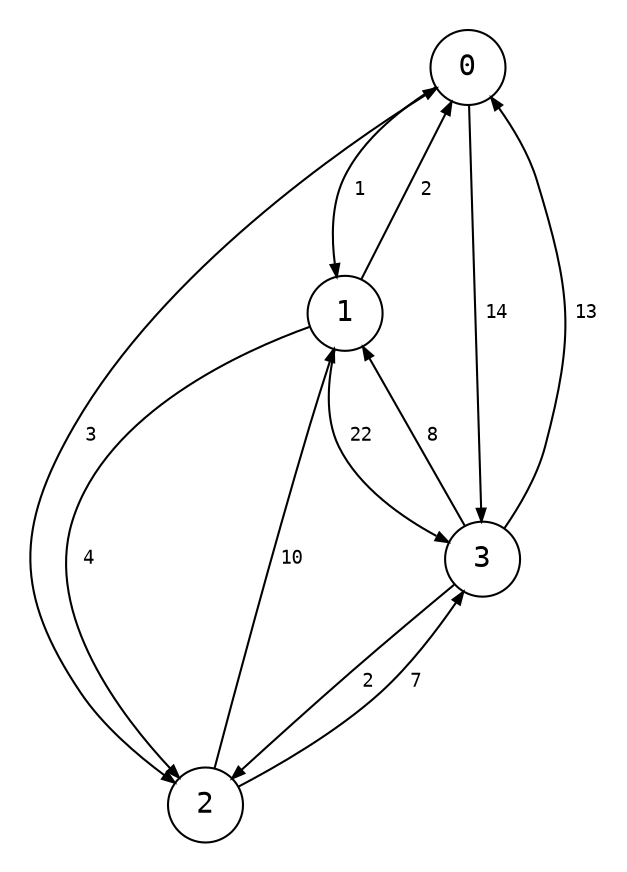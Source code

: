 digraph {
    node [shape=circle, fontname="monospace"];
    edge [arrowsize=0.6, fontname="monospace", fontsize=9];
    scale=1.5;
    pad=0.2;
    ranksep=1.0;
    nodesep=0.6;

    0 -> {1} [label=" 1"];
    0 -> {2} [label=" 3", dir=both];
    0 -> {3} [label=" 14"];
    1 -> {0} [label=" 2"];
    1 -> {2} [label=" 4"];
    1 -> {3} [label=" 22"];
    2 -> {1} [label="10"];
    2 -> {3} [label=" 7"];
    3 -> {0} [label=" 13"];
    3 -> {1} [label=" 8"];
    3 -> {2} [label=" 2"];
}